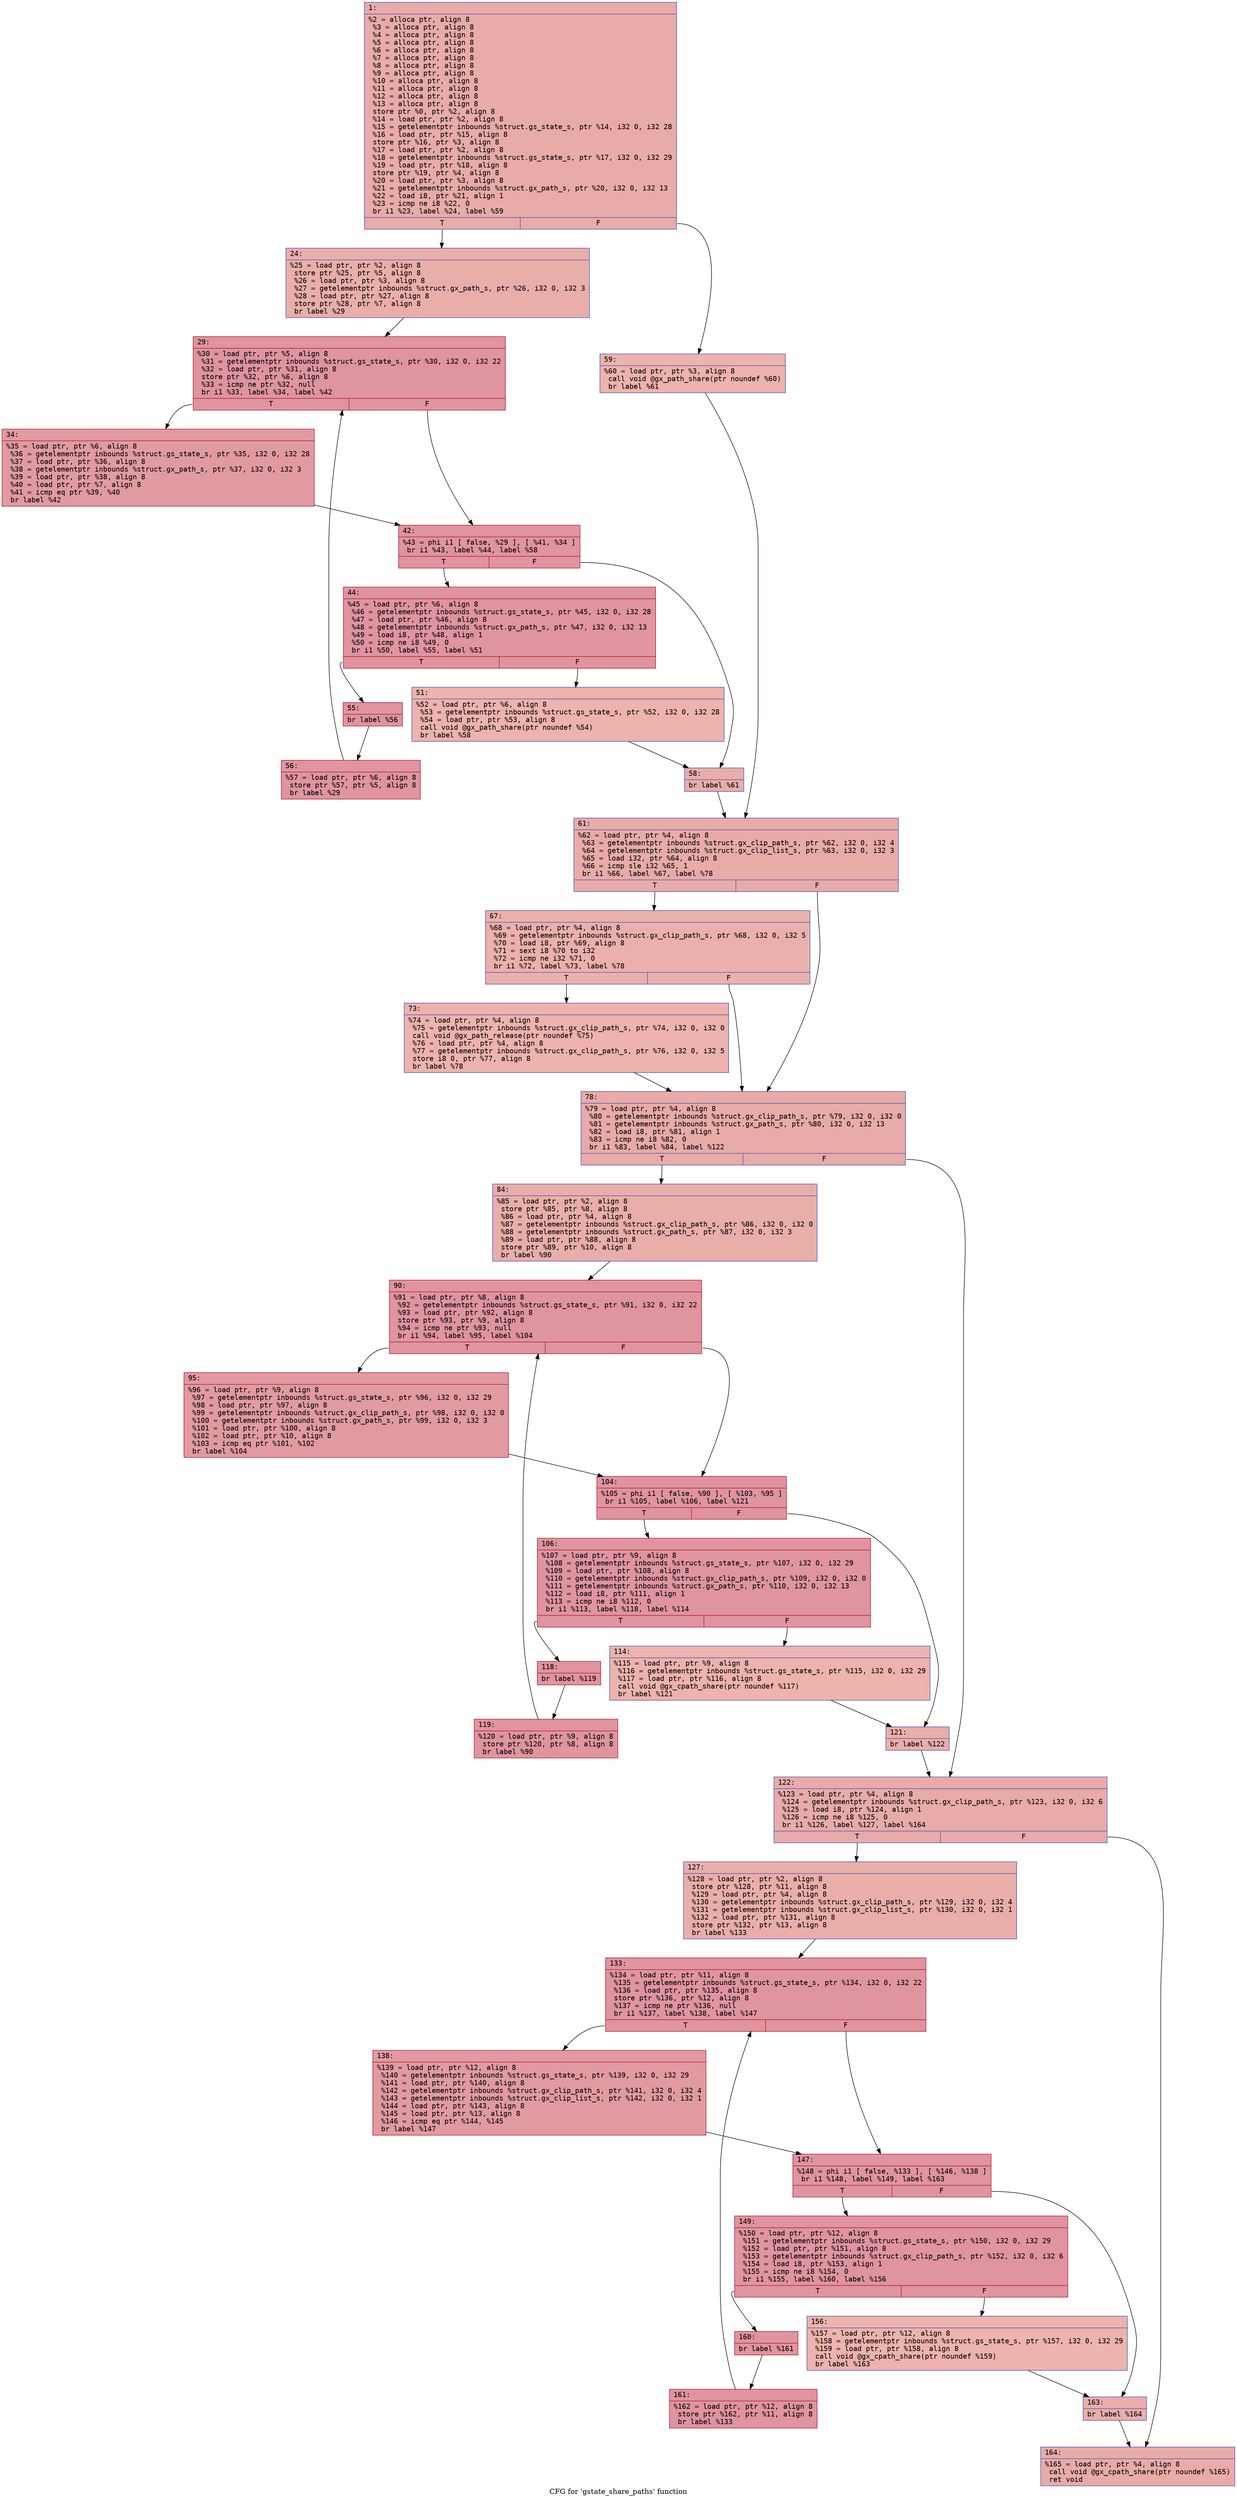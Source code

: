 digraph "CFG for 'gstate_share_paths' function" {
	label="CFG for 'gstate_share_paths' function";

	Node0x600000de7ca0 [shape=record,color="#3d50c3ff", style=filled, fillcolor="#cc403a70" fontname="Courier",label="{1:\l|  %2 = alloca ptr, align 8\l  %3 = alloca ptr, align 8\l  %4 = alloca ptr, align 8\l  %5 = alloca ptr, align 8\l  %6 = alloca ptr, align 8\l  %7 = alloca ptr, align 8\l  %8 = alloca ptr, align 8\l  %9 = alloca ptr, align 8\l  %10 = alloca ptr, align 8\l  %11 = alloca ptr, align 8\l  %12 = alloca ptr, align 8\l  %13 = alloca ptr, align 8\l  store ptr %0, ptr %2, align 8\l  %14 = load ptr, ptr %2, align 8\l  %15 = getelementptr inbounds %struct.gs_state_s, ptr %14, i32 0, i32 28\l  %16 = load ptr, ptr %15, align 8\l  store ptr %16, ptr %3, align 8\l  %17 = load ptr, ptr %2, align 8\l  %18 = getelementptr inbounds %struct.gs_state_s, ptr %17, i32 0, i32 29\l  %19 = load ptr, ptr %18, align 8\l  store ptr %19, ptr %4, align 8\l  %20 = load ptr, ptr %3, align 8\l  %21 = getelementptr inbounds %struct.gx_path_s, ptr %20, i32 0, i32 13\l  %22 = load i8, ptr %21, align 1\l  %23 = icmp ne i8 %22, 0\l  br i1 %23, label %24, label %59\l|{<s0>T|<s1>F}}"];
	Node0x600000de7ca0:s0 -> Node0x600000de7cf0[tooltip="1 -> 24\nProbability 62.50%" ];
	Node0x600000de7ca0:s1 -> Node0x600000df8000[tooltip="1 -> 59\nProbability 37.50%" ];
	Node0x600000de7cf0 [shape=record,color="#3d50c3ff", style=filled, fillcolor="#d0473d70" fontname="Courier",label="{24:\l|  %25 = load ptr, ptr %2, align 8\l  store ptr %25, ptr %5, align 8\l  %26 = load ptr, ptr %3, align 8\l  %27 = getelementptr inbounds %struct.gx_path_s, ptr %26, i32 0, i32 3\l  %28 = load ptr, ptr %27, align 8\l  store ptr %28, ptr %7, align 8\l  br label %29\l}"];
	Node0x600000de7cf0 -> Node0x600000de7d40[tooltip="24 -> 29\nProbability 100.00%" ];
	Node0x600000de7d40 [shape=record,color="#b70d28ff", style=filled, fillcolor="#b70d2870" fontname="Courier",label="{29:\l|  %30 = load ptr, ptr %5, align 8\l  %31 = getelementptr inbounds %struct.gs_state_s, ptr %30, i32 0, i32 22\l  %32 = load ptr, ptr %31, align 8\l  store ptr %32, ptr %6, align 8\l  %33 = icmp ne ptr %32, null\l  br i1 %33, label %34, label %42\l|{<s0>T|<s1>F}}"];
	Node0x600000de7d40:s0 -> Node0x600000de7d90[tooltip="29 -> 34\nProbability 62.50%" ];
	Node0x600000de7d40:s1 -> Node0x600000de7de0[tooltip="29 -> 42\nProbability 37.50%" ];
	Node0x600000de7d90 [shape=record,color="#b70d28ff", style=filled, fillcolor="#bb1b2c70" fontname="Courier",label="{34:\l|  %35 = load ptr, ptr %6, align 8\l  %36 = getelementptr inbounds %struct.gs_state_s, ptr %35, i32 0, i32 28\l  %37 = load ptr, ptr %36, align 8\l  %38 = getelementptr inbounds %struct.gx_path_s, ptr %37, i32 0, i32 3\l  %39 = load ptr, ptr %38, align 8\l  %40 = load ptr, ptr %7, align 8\l  %41 = icmp eq ptr %39, %40\l  br label %42\l}"];
	Node0x600000de7d90 -> Node0x600000de7de0[tooltip="34 -> 42\nProbability 100.00%" ];
	Node0x600000de7de0 [shape=record,color="#b70d28ff", style=filled, fillcolor="#b70d2870" fontname="Courier",label="{42:\l|  %43 = phi i1 [ false, %29 ], [ %41, %34 ]\l  br i1 %43, label %44, label %58\l|{<s0>T|<s1>F}}"];
	Node0x600000de7de0:s0 -> Node0x600000de7e30[tooltip="42 -> 44\nProbability 96.88%" ];
	Node0x600000de7de0:s1 -> Node0x600000de7f70[tooltip="42 -> 58\nProbability 3.12%" ];
	Node0x600000de7e30 [shape=record,color="#b70d28ff", style=filled, fillcolor="#b70d2870" fontname="Courier",label="{44:\l|  %45 = load ptr, ptr %6, align 8\l  %46 = getelementptr inbounds %struct.gs_state_s, ptr %45, i32 0, i32 28\l  %47 = load ptr, ptr %46, align 8\l  %48 = getelementptr inbounds %struct.gx_path_s, ptr %47, i32 0, i32 13\l  %49 = load i8, ptr %48, align 1\l  %50 = icmp ne i8 %49, 0\l  br i1 %50, label %55, label %51\l|{<s0>T|<s1>F}}"];
	Node0x600000de7e30:s0 -> Node0x600000de7ed0[tooltip="44 -> 55\nProbability 96.88%" ];
	Node0x600000de7e30:s1 -> Node0x600000de7e80[tooltip="44 -> 51\nProbability 3.12%" ];
	Node0x600000de7e80 [shape=record,color="#3d50c3ff", style=filled, fillcolor="#d6524470" fontname="Courier",label="{51:\l|  %52 = load ptr, ptr %6, align 8\l  %53 = getelementptr inbounds %struct.gs_state_s, ptr %52, i32 0, i32 28\l  %54 = load ptr, ptr %53, align 8\l  call void @gx_path_share(ptr noundef %54)\l  br label %58\l}"];
	Node0x600000de7e80 -> Node0x600000de7f70[tooltip="51 -> 58\nProbability 100.00%" ];
	Node0x600000de7ed0 [shape=record,color="#b70d28ff", style=filled, fillcolor="#b70d2870" fontname="Courier",label="{55:\l|  br label %56\l}"];
	Node0x600000de7ed0 -> Node0x600000de7f20[tooltip="55 -> 56\nProbability 100.00%" ];
	Node0x600000de7f20 [shape=record,color="#b70d28ff", style=filled, fillcolor="#b70d2870" fontname="Courier",label="{56:\l|  %57 = load ptr, ptr %6, align 8\l  store ptr %57, ptr %5, align 8\l  br label %29\l}"];
	Node0x600000de7f20 -> Node0x600000de7d40[tooltip="56 -> 29\nProbability 100.00%" ];
	Node0x600000de7f70 [shape=record,color="#3d50c3ff", style=filled, fillcolor="#d0473d70" fontname="Courier",label="{58:\l|  br label %61\l}"];
	Node0x600000de7f70 -> Node0x600000df8050[tooltip="58 -> 61\nProbability 100.00%" ];
	Node0x600000df8000 [shape=record,color="#3d50c3ff", style=filled, fillcolor="#d6524470" fontname="Courier",label="{59:\l|  %60 = load ptr, ptr %3, align 8\l  call void @gx_path_share(ptr noundef %60)\l  br label %61\l}"];
	Node0x600000df8000 -> Node0x600000df8050[tooltip="59 -> 61\nProbability 100.00%" ];
	Node0x600000df8050 [shape=record,color="#3d50c3ff", style=filled, fillcolor="#cc403a70" fontname="Courier",label="{61:\l|  %62 = load ptr, ptr %4, align 8\l  %63 = getelementptr inbounds %struct.gx_clip_path_s, ptr %62, i32 0, i32 4\l  %64 = getelementptr inbounds %struct.gx_clip_list_s, ptr %63, i32 0, i32 3\l  %65 = load i32, ptr %64, align 8\l  %66 = icmp sle i32 %65, 1\l  br i1 %66, label %67, label %78\l|{<s0>T|<s1>F}}"];
	Node0x600000df8050:s0 -> Node0x600000df80a0[tooltip="61 -> 67\nProbability 50.00%" ];
	Node0x600000df8050:s1 -> Node0x600000df8140[tooltip="61 -> 78\nProbability 50.00%" ];
	Node0x600000df80a0 [shape=record,color="#3d50c3ff", style=filled, fillcolor="#d24b4070" fontname="Courier",label="{67:\l|  %68 = load ptr, ptr %4, align 8\l  %69 = getelementptr inbounds %struct.gx_clip_path_s, ptr %68, i32 0, i32 5\l  %70 = load i8, ptr %69, align 8\l  %71 = sext i8 %70 to i32\l  %72 = icmp ne i32 %71, 0\l  br i1 %72, label %73, label %78\l|{<s0>T|<s1>F}}"];
	Node0x600000df80a0:s0 -> Node0x600000df80f0[tooltip="67 -> 73\nProbability 62.50%" ];
	Node0x600000df80a0:s1 -> Node0x600000df8140[tooltip="67 -> 78\nProbability 37.50%" ];
	Node0x600000df80f0 [shape=record,color="#3d50c3ff", style=filled, fillcolor="#d6524470" fontname="Courier",label="{73:\l|  %74 = load ptr, ptr %4, align 8\l  %75 = getelementptr inbounds %struct.gx_clip_path_s, ptr %74, i32 0, i32 0\l  call void @gx_path_release(ptr noundef %75)\l  %76 = load ptr, ptr %4, align 8\l  %77 = getelementptr inbounds %struct.gx_clip_path_s, ptr %76, i32 0, i32 5\l  store i8 0, ptr %77, align 8\l  br label %78\l}"];
	Node0x600000df80f0 -> Node0x600000df8140[tooltip="73 -> 78\nProbability 100.00%" ];
	Node0x600000df8140 [shape=record,color="#3d50c3ff", style=filled, fillcolor="#cc403a70" fontname="Courier",label="{78:\l|  %79 = load ptr, ptr %4, align 8\l  %80 = getelementptr inbounds %struct.gx_clip_path_s, ptr %79, i32 0, i32 0\l  %81 = getelementptr inbounds %struct.gx_path_s, ptr %80, i32 0, i32 13\l  %82 = load i8, ptr %81, align 1\l  %83 = icmp ne i8 %82, 0\l  br i1 %83, label %84, label %122\l|{<s0>T|<s1>F}}"];
	Node0x600000df8140:s0 -> Node0x600000df8190[tooltip="78 -> 84\nProbability 62.50%" ];
	Node0x600000df8140:s1 -> Node0x600000df8460[tooltip="78 -> 122\nProbability 37.50%" ];
	Node0x600000df8190 [shape=record,color="#3d50c3ff", style=filled, fillcolor="#d0473d70" fontname="Courier",label="{84:\l|  %85 = load ptr, ptr %2, align 8\l  store ptr %85, ptr %8, align 8\l  %86 = load ptr, ptr %4, align 8\l  %87 = getelementptr inbounds %struct.gx_clip_path_s, ptr %86, i32 0, i32 0\l  %88 = getelementptr inbounds %struct.gx_path_s, ptr %87, i32 0, i32 3\l  %89 = load ptr, ptr %88, align 8\l  store ptr %89, ptr %10, align 8\l  br label %90\l}"];
	Node0x600000df8190 -> Node0x600000df81e0[tooltip="84 -> 90\nProbability 100.00%" ];
	Node0x600000df81e0 [shape=record,color="#b70d28ff", style=filled, fillcolor="#b70d2870" fontname="Courier",label="{90:\l|  %91 = load ptr, ptr %8, align 8\l  %92 = getelementptr inbounds %struct.gs_state_s, ptr %91, i32 0, i32 22\l  %93 = load ptr, ptr %92, align 8\l  store ptr %93, ptr %9, align 8\l  %94 = icmp ne ptr %93, null\l  br i1 %94, label %95, label %104\l|{<s0>T|<s1>F}}"];
	Node0x600000df81e0:s0 -> Node0x600000df8230[tooltip="90 -> 95\nProbability 62.50%" ];
	Node0x600000df81e0:s1 -> Node0x600000df8280[tooltip="90 -> 104\nProbability 37.50%" ];
	Node0x600000df8230 [shape=record,color="#b70d28ff", style=filled, fillcolor="#bb1b2c70" fontname="Courier",label="{95:\l|  %96 = load ptr, ptr %9, align 8\l  %97 = getelementptr inbounds %struct.gs_state_s, ptr %96, i32 0, i32 29\l  %98 = load ptr, ptr %97, align 8\l  %99 = getelementptr inbounds %struct.gx_clip_path_s, ptr %98, i32 0, i32 0\l  %100 = getelementptr inbounds %struct.gx_path_s, ptr %99, i32 0, i32 3\l  %101 = load ptr, ptr %100, align 8\l  %102 = load ptr, ptr %10, align 8\l  %103 = icmp eq ptr %101, %102\l  br label %104\l}"];
	Node0x600000df8230 -> Node0x600000df8280[tooltip="95 -> 104\nProbability 100.00%" ];
	Node0x600000df8280 [shape=record,color="#b70d28ff", style=filled, fillcolor="#b70d2870" fontname="Courier",label="{104:\l|  %105 = phi i1 [ false, %90 ], [ %103, %95 ]\l  br i1 %105, label %106, label %121\l|{<s0>T|<s1>F}}"];
	Node0x600000df8280:s0 -> Node0x600000df82d0[tooltip="104 -> 106\nProbability 96.88%" ];
	Node0x600000df8280:s1 -> Node0x600000df8410[tooltip="104 -> 121\nProbability 3.12%" ];
	Node0x600000df82d0 [shape=record,color="#b70d28ff", style=filled, fillcolor="#b70d2870" fontname="Courier",label="{106:\l|  %107 = load ptr, ptr %9, align 8\l  %108 = getelementptr inbounds %struct.gs_state_s, ptr %107, i32 0, i32 29\l  %109 = load ptr, ptr %108, align 8\l  %110 = getelementptr inbounds %struct.gx_clip_path_s, ptr %109, i32 0, i32 0\l  %111 = getelementptr inbounds %struct.gx_path_s, ptr %110, i32 0, i32 13\l  %112 = load i8, ptr %111, align 1\l  %113 = icmp ne i8 %112, 0\l  br i1 %113, label %118, label %114\l|{<s0>T|<s1>F}}"];
	Node0x600000df82d0:s0 -> Node0x600000df8370[tooltip="106 -> 118\nProbability 96.88%" ];
	Node0x600000df82d0:s1 -> Node0x600000df8320[tooltip="106 -> 114\nProbability 3.12%" ];
	Node0x600000df8320 [shape=record,color="#3d50c3ff", style=filled, fillcolor="#d6524470" fontname="Courier",label="{114:\l|  %115 = load ptr, ptr %9, align 8\l  %116 = getelementptr inbounds %struct.gs_state_s, ptr %115, i32 0, i32 29\l  %117 = load ptr, ptr %116, align 8\l  call void @gx_cpath_share(ptr noundef %117)\l  br label %121\l}"];
	Node0x600000df8320 -> Node0x600000df8410[tooltip="114 -> 121\nProbability 100.00%" ];
	Node0x600000df8370 [shape=record,color="#b70d28ff", style=filled, fillcolor="#b70d2870" fontname="Courier",label="{118:\l|  br label %119\l}"];
	Node0x600000df8370 -> Node0x600000df83c0[tooltip="118 -> 119\nProbability 100.00%" ];
	Node0x600000df83c0 [shape=record,color="#b70d28ff", style=filled, fillcolor="#b70d2870" fontname="Courier",label="{119:\l|  %120 = load ptr, ptr %9, align 8\l  store ptr %120, ptr %8, align 8\l  br label %90\l}"];
	Node0x600000df83c0 -> Node0x600000df81e0[tooltip="119 -> 90\nProbability 100.00%" ];
	Node0x600000df8410 [shape=record,color="#3d50c3ff", style=filled, fillcolor="#d0473d70" fontname="Courier",label="{121:\l|  br label %122\l}"];
	Node0x600000df8410 -> Node0x600000df8460[tooltip="121 -> 122\nProbability 100.00%" ];
	Node0x600000df8460 [shape=record,color="#3d50c3ff", style=filled, fillcolor="#cc403a70" fontname="Courier",label="{122:\l|  %123 = load ptr, ptr %4, align 8\l  %124 = getelementptr inbounds %struct.gx_clip_path_s, ptr %123, i32 0, i32 6\l  %125 = load i8, ptr %124, align 1\l  %126 = icmp ne i8 %125, 0\l  br i1 %126, label %127, label %164\l|{<s0>T|<s1>F}}"];
	Node0x600000df8460:s0 -> Node0x600000df84b0[tooltip="122 -> 127\nProbability 62.50%" ];
	Node0x600000df8460:s1 -> Node0x600000df8780[tooltip="122 -> 164\nProbability 37.50%" ];
	Node0x600000df84b0 [shape=record,color="#3d50c3ff", style=filled, fillcolor="#d0473d70" fontname="Courier",label="{127:\l|  %128 = load ptr, ptr %2, align 8\l  store ptr %128, ptr %11, align 8\l  %129 = load ptr, ptr %4, align 8\l  %130 = getelementptr inbounds %struct.gx_clip_path_s, ptr %129, i32 0, i32 4\l  %131 = getelementptr inbounds %struct.gx_clip_list_s, ptr %130, i32 0, i32 1\l  %132 = load ptr, ptr %131, align 8\l  store ptr %132, ptr %13, align 8\l  br label %133\l}"];
	Node0x600000df84b0 -> Node0x600000df8500[tooltip="127 -> 133\nProbability 100.00%" ];
	Node0x600000df8500 [shape=record,color="#b70d28ff", style=filled, fillcolor="#b70d2870" fontname="Courier",label="{133:\l|  %134 = load ptr, ptr %11, align 8\l  %135 = getelementptr inbounds %struct.gs_state_s, ptr %134, i32 0, i32 22\l  %136 = load ptr, ptr %135, align 8\l  store ptr %136, ptr %12, align 8\l  %137 = icmp ne ptr %136, null\l  br i1 %137, label %138, label %147\l|{<s0>T|<s1>F}}"];
	Node0x600000df8500:s0 -> Node0x600000df8550[tooltip="133 -> 138\nProbability 62.50%" ];
	Node0x600000df8500:s1 -> Node0x600000df85a0[tooltip="133 -> 147\nProbability 37.50%" ];
	Node0x600000df8550 [shape=record,color="#b70d28ff", style=filled, fillcolor="#bb1b2c70" fontname="Courier",label="{138:\l|  %139 = load ptr, ptr %12, align 8\l  %140 = getelementptr inbounds %struct.gs_state_s, ptr %139, i32 0, i32 29\l  %141 = load ptr, ptr %140, align 8\l  %142 = getelementptr inbounds %struct.gx_clip_path_s, ptr %141, i32 0, i32 4\l  %143 = getelementptr inbounds %struct.gx_clip_list_s, ptr %142, i32 0, i32 1\l  %144 = load ptr, ptr %143, align 8\l  %145 = load ptr, ptr %13, align 8\l  %146 = icmp eq ptr %144, %145\l  br label %147\l}"];
	Node0x600000df8550 -> Node0x600000df85a0[tooltip="138 -> 147\nProbability 100.00%" ];
	Node0x600000df85a0 [shape=record,color="#b70d28ff", style=filled, fillcolor="#b70d2870" fontname="Courier",label="{147:\l|  %148 = phi i1 [ false, %133 ], [ %146, %138 ]\l  br i1 %148, label %149, label %163\l|{<s0>T|<s1>F}}"];
	Node0x600000df85a0:s0 -> Node0x600000df85f0[tooltip="147 -> 149\nProbability 96.88%" ];
	Node0x600000df85a0:s1 -> Node0x600000df8730[tooltip="147 -> 163\nProbability 3.12%" ];
	Node0x600000df85f0 [shape=record,color="#b70d28ff", style=filled, fillcolor="#b70d2870" fontname="Courier",label="{149:\l|  %150 = load ptr, ptr %12, align 8\l  %151 = getelementptr inbounds %struct.gs_state_s, ptr %150, i32 0, i32 29\l  %152 = load ptr, ptr %151, align 8\l  %153 = getelementptr inbounds %struct.gx_clip_path_s, ptr %152, i32 0, i32 6\l  %154 = load i8, ptr %153, align 1\l  %155 = icmp ne i8 %154, 0\l  br i1 %155, label %160, label %156\l|{<s0>T|<s1>F}}"];
	Node0x600000df85f0:s0 -> Node0x600000df8690[tooltip="149 -> 160\nProbability 96.88%" ];
	Node0x600000df85f0:s1 -> Node0x600000df8640[tooltip="149 -> 156\nProbability 3.12%" ];
	Node0x600000df8640 [shape=record,color="#3d50c3ff", style=filled, fillcolor="#d6524470" fontname="Courier",label="{156:\l|  %157 = load ptr, ptr %12, align 8\l  %158 = getelementptr inbounds %struct.gs_state_s, ptr %157, i32 0, i32 29\l  %159 = load ptr, ptr %158, align 8\l  call void @gx_cpath_share(ptr noundef %159)\l  br label %163\l}"];
	Node0x600000df8640 -> Node0x600000df8730[tooltip="156 -> 163\nProbability 100.00%" ];
	Node0x600000df8690 [shape=record,color="#b70d28ff", style=filled, fillcolor="#b70d2870" fontname="Courier",label="{160:\l|  br label %161\l}"];
	Node0x600000df8690 -> Node0x600000df86e0[tooltip="160 -> 161\nProbability 100.00%" ];
	Node0x600000df86e0 [shape=record,color="#b70d28ff", style=filled, fillcolor="#b70d2870" fontname="Courier",label="{161:\l|  %162 = load ptr, ptr %12, align 8\l  store ptr %162, ptr %11, align 8\l  br label %133\l}"];
	Node0x600000df86e0 -> Node0x600000df8500[tooltip="161 -> 133\nProbability 100.00%" ];
	Node0x600000df8730 [shape=record,color="#3d50c3ff", style=filled, fillcolor="#d0473d70" fontname="Courier",label="{163:\l|  br label %164\l}"];
	Node0x600000df8730 -> Node0x600000df8780[tooltip="163 -> 164\nProbability 100.00%" ];
	Node0x600000df8780 [shape=record,color="#3d50c3ff", style=filled, fillcolor="#cc403a70" fontname="Courier",label="{164:\l|  %165 = load ptr, ptr %4, align 8\l  call void @gx_cpath_share(ptr noundef %165)\l  ret void\l}"];
}
